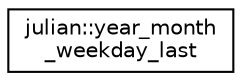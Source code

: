 digraph "Graphical Class Hierarchy"
{
 // LATEX_PDF_SIZE
  edge [fontname="Helvetica",fontsize="10",labelfontname="Helvetica",labelfontsize="10"];
  node [fontname="Helvetica",fontsize="10",shape=record];
  rankdir="LR";
  Node0 [label="julian::year_month\l_weekday_last",height=0.2,width=0.4,color="black", fillcolor="white", style="filled",URL="$classjulian_1_1year__month__weekday__last.html",tooltip=" "];
}
